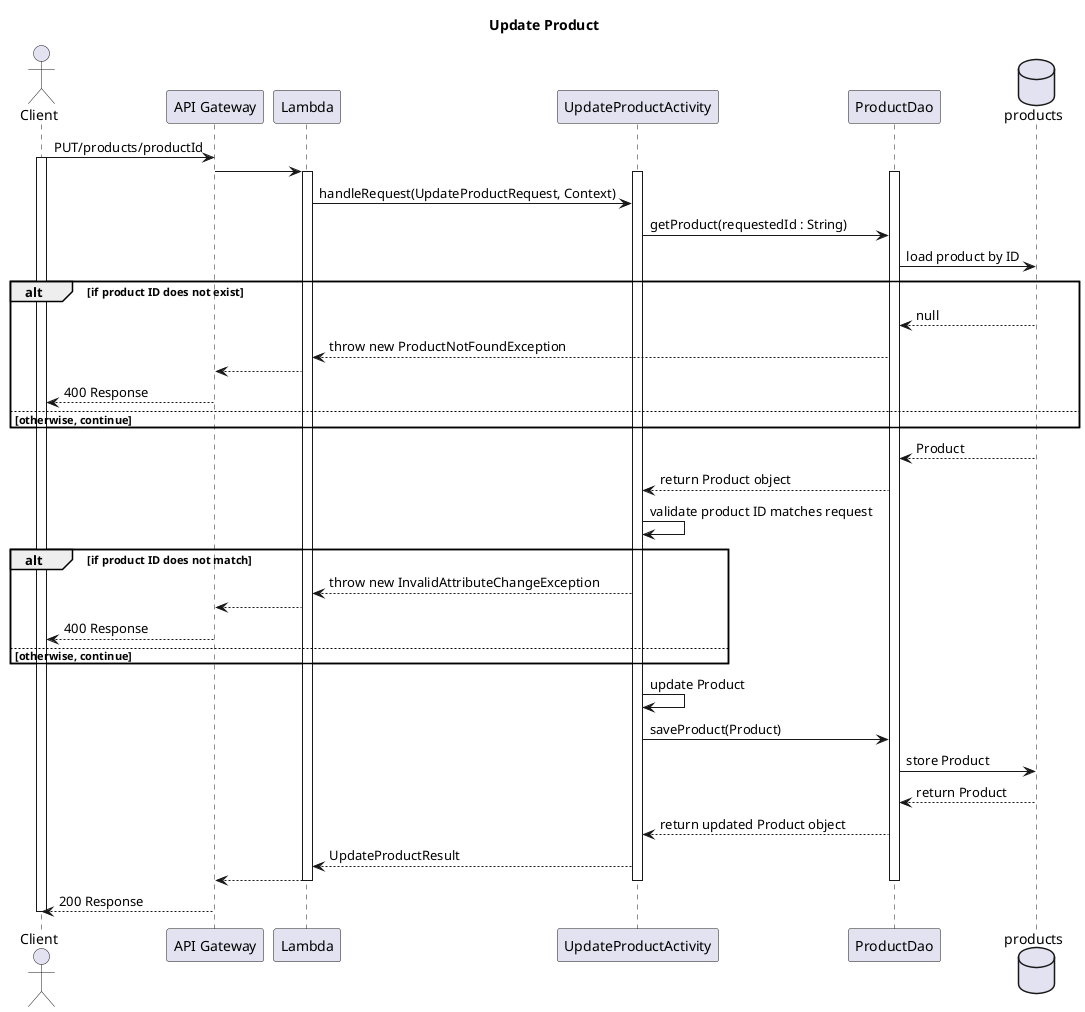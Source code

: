 @startuml
title Update Product

actor Client
participant "API Gateway" as APIGateway
participant Lambda
participant UpdateProductActivity
participant ProductDao
database products

Client -> APIGateway : PUT/products/productId
activate Client
APIGateway -> Lambda
activate Lambda
activate UpdateProductActivity
activate ProductDao
Lambda -> UpdateProductActivity : handleRequest(UpdateProductRequest, Context)
UpdateProductActivity -> ProductDao : getProduct(requestedId : String)
ProductDao -> products : load product by ID

alt if product ID does not exist
 ProductDao <-- products : null
 Lambda <-- ProductDao : throw new ProductNotFoundException
 APIGateway <-- Lambda
 Client <-- APIGateway : 400 Response
else otherwise, continue
end

ProductDao <-- products : Product
UpdateProductActivity <-- ProductDao : return Product object
UpdateProductActivity -> UpdateProductActivity : validate product ID matches request

alt if product ID does not match
 Lambda <-- UpdateProductActivity : throw new InvalidAttributeChangeException
 APIGateway <-- Lambda
 Client <-- APIGateway : 400 Response
else otherwise, continue
end

UpdateProductActivity -> UpdateProductActivity : update Product
UpdateProductActivity -> ProductDao : saveProduct(Product)
ProductDao -> products : store Product
ProductDao <-- products : return Product
UpdateProductActivity <-- ProductDao : return updated Product object
Lambda <-- UpdateProductActivity : UpdateProductResult
APIGateway <-- Lambda
deactivate ProductDao
deactivate UpdateProductActivity
deactivate Lambda
Client <-- APIGateway : 200 Response
deactivate Client
@enduml